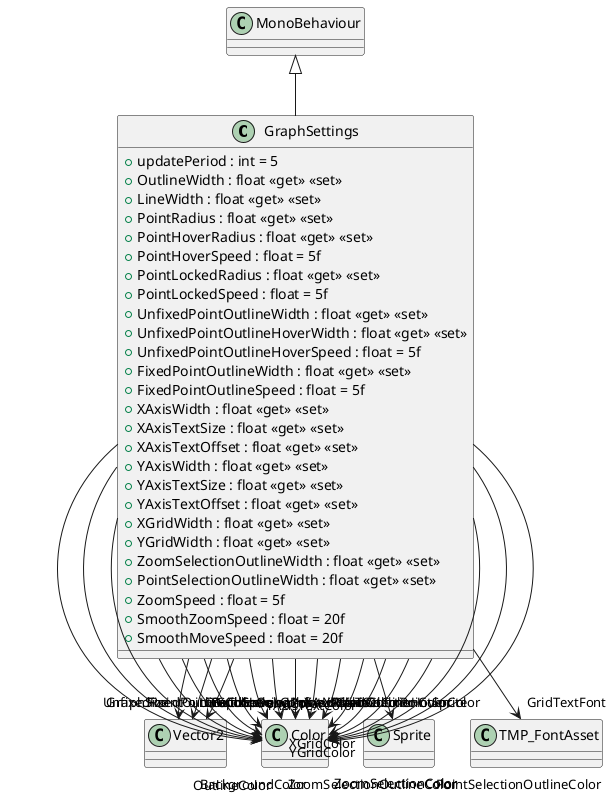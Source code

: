 @startuml
class GraphSettings {
    + updatePeriod : int = 5
    + OutlineWidth : float <<get>> <<set>>
    + LineWidth : float <<get>> <<set>>
    + PointRadius : float <<get>> <<set>>
    + PointHoverRadius : float <<get>> <<set>>
    + PointHoverSpeed : float = 5f
    + PointLockedRadius : float <<get>> <<set>>
    + PointLockedSpeed : float = 5f
    + UnfixedPointOutlineWidth : float <<get>> <<set>>
    + UnfixedPointOutlineHoverWidth : float <<get>> <<set>>
    + UnfixedPointOutlineHoverSpeed : float = 5f
    + FixedPointOutlineWidth : float <<get>> <<set>>
    + FixedPointOutlineSpeed : float = 5f
    + XAxisWidth : float <<get>> <<set>>
    + XAxisTextSize : float <<get>> <<set>>
    + XAxisTextOffset : float <<get>> <<set>>
    + YAxisWidth : float <<get>> <<set>>
    + YAxisTextSize : float <<get>> <<set>>
    + YAxisTextOffset : float <<get>> <<set>>
    + XGridWidth : float <<get>> <<set>>
    + YGridWidth : float <<get>> <<set>>
    + ZoomSelectionOutlineWidth : float <<get>> <<set>>
    + PointSelectionOutlineWidth : float <<get>> <<set>>
    + ZoomSpeed : float = 5f
    + SmoothZoomSpeed : float = 20f
    + SmoothMoveSpeed : float = 20f
}
MonoBehaviour <|-- GraphSettings
GraphSettings --> "GraphSize" Vector2
GraphSettings --> "GraphScale" Vector2
GraphSettings --> "BackgroundColor" Color
GraphSettings --> "OutlineColor" Color
GraphSettings --> "LineColor" Color
GraphSettings --> "PointSprite" Sprite
GraphSettings --> "PointColor" Color
GraphSettings --> "PointHoverColor" Color
GraphSettings --> "PointLockedColor" Color
GraphSettings --> "UnfixedPointOutlineColor" Color
GraphSettings --> "UnfixedPointOutlineHoverColor" Color
GraphSettings --> "FixedPointOutlineColor" Color
GraphSettings --> "GridTextFont" TMP_FontAsset
GraphSettings --> "GridSpacing" Vector2
GraphSettings --> "XAxisColor" Color
GraphSettings --> "XAxisTextColor" Color
GraphSettings --> "YAxisColor" Color
GraphSettings --> "YAxisTextColor" Color
GraphSettings --> "XGridColor" Color
GraphSettings --> "YGridColor" Color
GraphSettings --> "ZoomSelectionColor" Color
GraphSettings --> "ZoomSelectionOutlineColor" Color
GraphSettings --> "PointSelectionColor" Color
GraphSettings --> "PointSelectionOutlineColor" Color
@enduml
